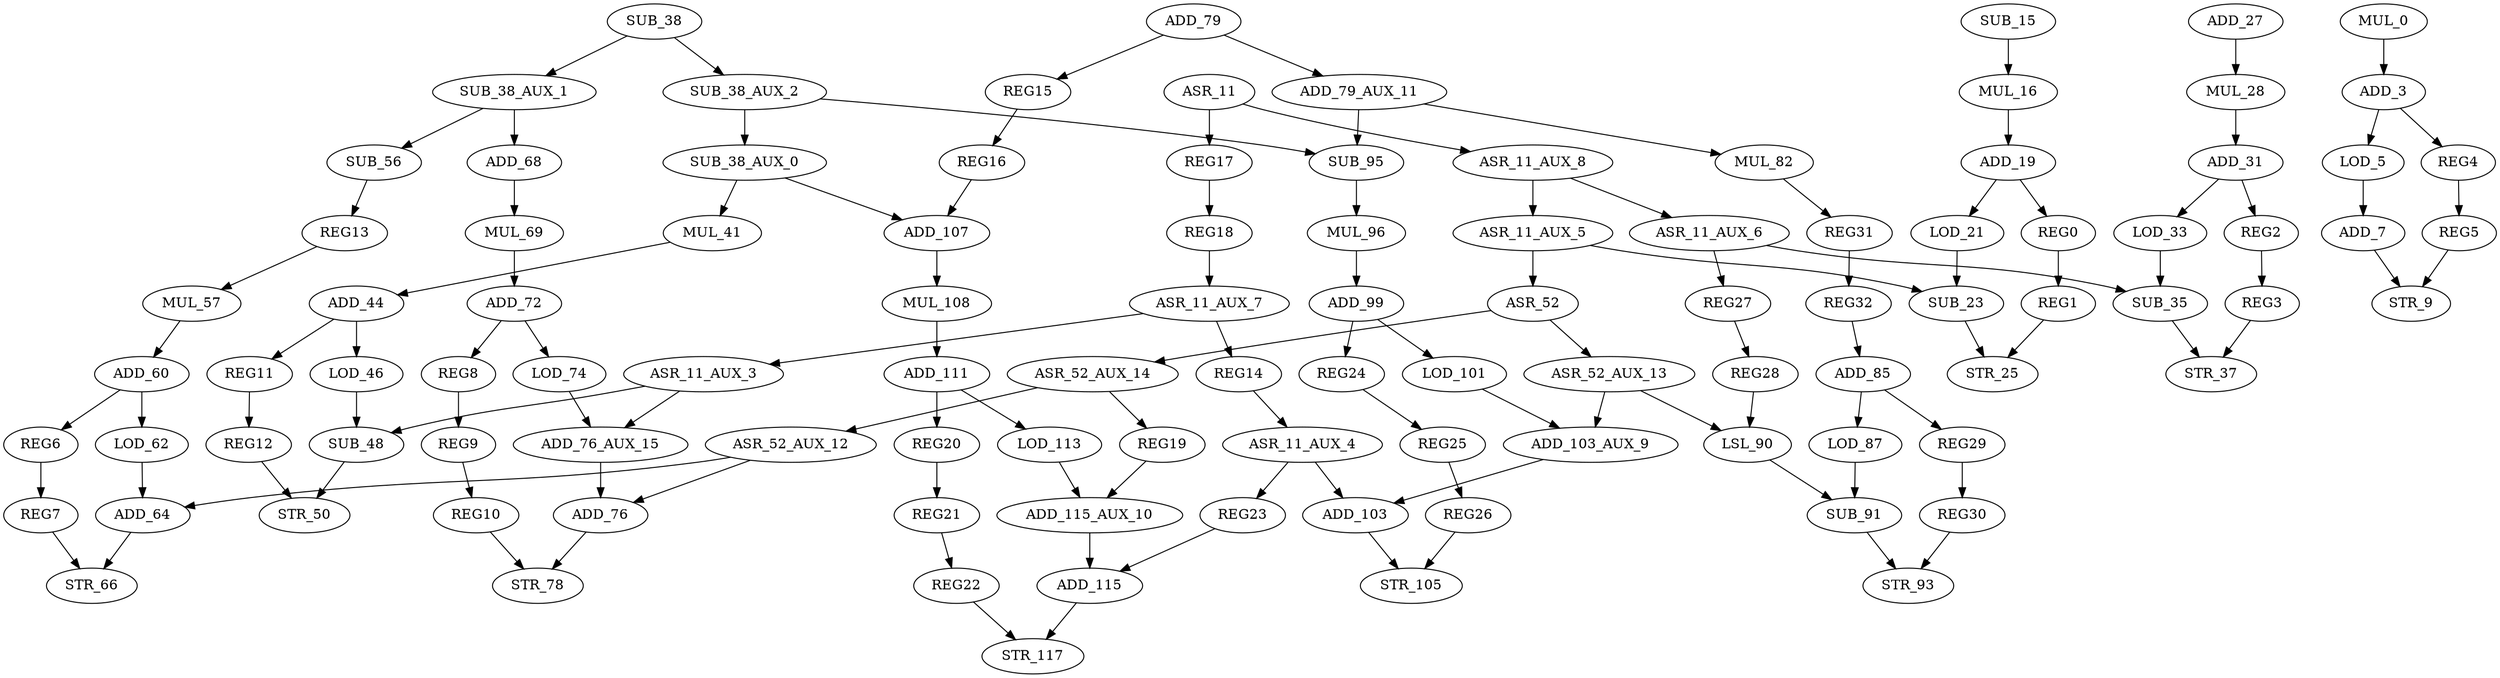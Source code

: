 digraph collapse_pyr {
	ADD_107 [label = ADD_107 ];
	ADD_79_AUX_11 [label = ADD_79_AUX_11 ];
	SUB_91 [label = SUB_91 ];
	SUB_35 [label = SUB_35 ];
	LOD_33 [label = LOD_33 ];
	SUB_38_AUX_0 [label = SUB_38_AUX_0 ];
	SUB_15 [label = SUB_15 ];
	SUB_38 [label = SUB_38 ];
	ADD_64 [label = ADD_64 ];
	ADD_76_AUX_15 [label = ADD_76_AUX_15 ];
	ASR_52_AUX_12 [label = ASR_52_AUX_12 ];
	MUL_16 [label = MUL_16 ];
	STR_93 [label = STR_93 ];
	LOD_21 [label = LOD_21 ];
	ASR_11_AUX_5 [label = ASR_11_AUX_5 ];
	ADD_60 [label = ADD_60 ];
	STR_37 [label = STR_37 ];
	ADD_7 [label = ADD_7 ];
	ADD_79 [label = ADD_79 ];
	ADD_19 [label = ADD_19 ];
	ADD_103 [label = ADD_103 ];
	LSL_90 [label = LSL_90 ];
	SUB_38_AUX_2 [label = SUB_38_AUX_2 ];
	STR_25 [label = STR_25 ];
	MUL_108 [label = MUL_108 ];
	STR_9 [label = STR_9 ];
	SUB_95 [label = SUB_95 ];
	SUB_48 [label = SUB_48 ];
	MUL_28 [label = MUL_28 ];
	ADD_27 [label = ADD_27 ];
	ADD_115_AUX_10 [label = ADD_115_AUX_10 ];
	ASR_11 [label = ASR_11 ];
	LOD_101 [label = LOD_101 ];
	ASR_11_AUX_3 [label = ASR_11_AUX_3 ];
	MUL_69 [label = MUL_69 ];
	ADD_72 [label = ADD_72 ];
	ASR_11_AUX_6 [label = ASR_11_AUX_6 ];
	SUB_23 [label = SUB_23 ];
	ADD_85 [label = ADD_85 ];
	STR_117 [label = STR_117 ];
	STR_66 [label = STR_66 ];
	MUL_82 [label = MUL_82 ];
	MUL_96 [label = MUL_96 ];
	MUL_57 [label = MUL_57 ];
	LOD_5 [label = LOD_5 ];
	ADD_68 [label = ADD_68 ];
	ASR_52_AUX_14 [label = ASR_52_AUX_14 ];
	ASR_11_AUX_4 [label = ASR_11_AUX_4 ];
	MUL_41 [label = MUL_41 ];
	ADD_3 [label = ADD_3 ];
	ADD_44 [label = ADD_44 ];
	ADD_103_AUX_9 [label = ADD_103_AUX_9 ];
	ADD_99 [label = ADD_99 ];
	ADD_31 [label = ADD_31 ];
	SUB_38_AUX_1 [label = SUB_38_AUX_1 ];
	LOD_46 [label = LOD_46 ];
	LOD_87 [label = LOD_87 ];
	MUL_0 [label = MUL_0 ];
	LOD_62 [label = LOD_62 ];
	LOD_113 [label = LOD_113 ];
	ASR_52_AUX_13 [label = ASR_52_AUX_13 ];
	STR_105 [label = STR_105 ];
	LOD_74 [label = LOD_74 ];
	ADD_76 [label = ADD_76 ];
	ADD_111 [label = ADD_111 ];
	SUB_56 [label = SUB_56 ];
	ASR_52 [label = ASR_52 ];
	STR_50 [label = STR_50 ];
	ASR_11_AUX_8 [label = ASR_11_AUX_8 ];
	ASR_11_AUX_7 [label = ASR_11_AUX_7 ];
	ADD_115 [label = ADD_115 ];
	STR_78 [label = STR_78 ];
	MUL_108->ADD_111 [ name = 0 ];
	ADD_27->MUL_28 [ name = 1 ];
	LOD_113->ADD_115_AUX_10 [ name = 2 ];
	ADD_99->LOD_101 [ name = 3 ];
	SUB_56->REG13;
	REG13->MUL_57 [ name = 4 ];
	ADD_68->MUL_69 [ name = 5 ];
	SUB_95->MUL_96 [ name = 6 ];
	SUB_38_AUX_0->ADD_107 [ name = 7 ];
	ADD_3->LOD_5 [ name = 8 ];
	ADD_103_AUX_9->ADD_103 [ name = 9 ];
	SUB_91->STR_93 [ name = 10 ];
	ADD_107->MUL_108 [ name = 11 ];
	LOD_5->ADD_7 [ name = 12 ];
	MUL_28->ADD_31 [ name = 13 ];
	ASR_11->REG17;
	REG17->REG18;
	REG18->ASR_11_AUX_7 [ name = 14 ];
	SUB_38_AUX_2->SUB_95 [ name = 15 ];
	LOD_33->SUB_35 [ name = 16 ];
	ASR_11_AUX_7->REG14;
	REG14->ASR_11_AUX_4 [ name = 17 ];
	ADD_31->REG2;
	REG2->REG3;
	REG3->STR_37 [ name = 18 ];
	ADD_79_AUX_11->MUL_82 [ name = 19 ];
	SUB_38_AUX_2->SUB_38_AUX_0 [ name = 20 ];
	ASR_11_AUX_3->SUB_48 [ name = 21 ];
	ADD_3->REG4;
	REG4->REG5;
	REG5->STR_9 [ name = 22 ];
	MUL_57->ADD_60 [ name = 23 ];
	ADD_85->LOD_87 [ name = 24 ];
	ASR_11_AUX_4->ADD_103 [ name = 25 ];
	MUL_0->ADD_3 [ name = 26 ];
	ASR_52_AUX_12->ADD_76 [ name = 27 ];
	LOD_46->SUB_48 [ name = 28 ];
	ADD_111->LOD_113 [ name = 29 ];
	ASR_52_AUX_14->REG19;
	REG19->ADD_115_AUX_10 [ name = 30 ];
	SUB_35->STR_37 [ name = 31 ];
	ADD_79_AUX_11->SUB_95 [ name = 32 ];
	ASR_11_AUX_8->ASR_11_AUX_5 [ name = 33 ];
	LOD_62->ADD_64 [ name = 34 ];
	ADD_79->ADD_79_AUX_11 [ name = 35 ];
	ASR_52->ASR_52_AUX_14 [ name = 36 ];
	ADD_60->REG6;
	REG6->REG7;
	REG7->STR_66 [ name = 37 ];
	ASR_11_AUX_8->ASR_11_AUX_6 [ name = 38 ];
	MUL_41->ADD_44 [ name = 39 ];
	MUL_69->ADD_72 [ name = 40 ];
	SUB_38_AUX_0->MUL_41 [ name = 41 ];
	ADD_76->STR_78 [ name = 42 ];
	ADD_115_AUX_10->ADD_115 [ name = 43 ];
	ASR_11_AUX_5->SUB_23 [ name = 44 ];
	SUB_48->STR_50 [ name = 45 ];
	ASR_11->ASR_11_AUX_8 [ name = 46 ];
	ADD_76_AUX_15->ADD_76 [ name = 47 ];
	LOD_87->SUB_91 [ name = 48 ];
	SUB_38_AUX_1->SUB_56 [ name = 49 ];
	ADD_44->LOD_46 [ name = 50 ];
	ADD_64->STR_66 [ name = 51 ];
	ASR_11_AUX_3->ADD_76_AUX_15 [ name = 52 ];
	ASR_52_AUX_14->ASR_52_AUX_12 [ name = 53 ];
	SUB_23->STR_25 [ name = 54 ];
	SUB_15->MUL_16 [ name = 55 ];
	LOD_101->ADD_103_AUX_9 [ name = 56 ];
	ASR_11_AUX_6->SUB_35 [ name = 57 ];
	ADD_85->REG29;
	REG29->REG30;
	REG30->STR_93 [ name = 58 ];
	LOD_74->ADD_76_AUX_15 [ name = 59 ];
	LSL_90->SUB_91 [ name = 60 ];
	LOD_21->SUB_23 [ name = 61 ];
	ADD_19->LOD_21 [ name = 62 ];
	ASR_52_AUX_13->ADD_103_AUX_9 [ name = 63 ];
	ADD_7->STR_9 [ name = 64 ];
	SUB_38->SUB_38_AUX_2 [ name = 65 ];
	ASR_11_AUX_4->REG23;
	REG23->ADD_115 [ name = 66 ];
	SUB_38->SUB_38_AUX_1 [ name = 67 ];
	MUL_16->ADD_19 [ name = 68 ];
	ASR_11_AUX_7->ASR_11_AUX_3 [ name = 69 ];
	ADD_44->REG11;
	REG11->REG12;
	REG12->STR_50 [ name = 70 ];
	ADD_111->REG20;
	REG20->REG21;
	REG21->REG22;
	REG22->STR_117 [ name = 71 ];
	SUB_38_AUX_1->ADD_68 [ name = 72 ];
	ASR_52->ASR_52_AUX_13 [ name = 73 ];
	ADD_60->LOD_62 [ name = 74 ];
	ADD_72->REG8;
	REG8->REG9;
	REG9->REG10;
	REG10->STR_78 [ name = 75 ];
	ADD_115->STR_117 [ name = 76 ];
	ADD_79->REG15;
	REG15->REG16;
	REG16->ADD_107 [ name = 77 ];
	MUL_96->ADD_99 [ name = 78 ];
	MUL_82->REG31;
	REG31->REG32;
	REG32->ADD_85 [ name = 79 ];
	ASR_11_AUX_6->REG27;
	REG27->REG28;
	REG28->LSL_90 [ name = 80 ];
	ADD_72->LOD_74 [ name = 81 ];
	ADD_99->REG24;
	REG24->REG25;
	REG25->REG26;
	REG26->STR_105 [ name = 82 ];
	ADD_103->STR_105 [ name = 83 ];
	ADD_31->LOD_33 [ name = 84 ];
	ASR_52_AUX_13->LSL_90 [ name = 85 ];
	ASR_52_AUX_12->ADD_64 [ name = 86 ];
	ADD_19->REG0;
	REG0->REG1;
	REG1->STR_25 [ name = 87 ];
	ASR_11_AUX_5->ASR_52 [ name = 88 ];
}